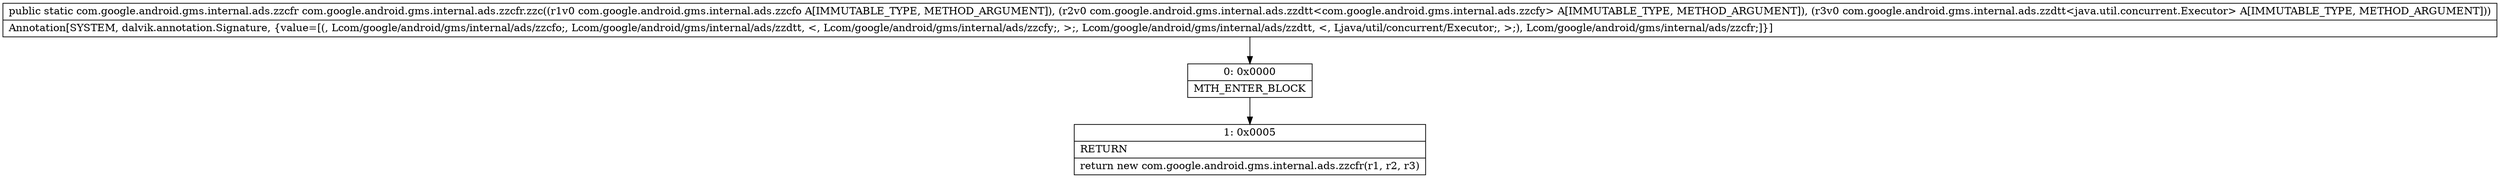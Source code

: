 digraph "CFG forcom.google.android.gms.internal.ads.zzcfr.zzc(Lcom\/google\/android\/gms\/internal\/ads\/zzcfo;Lcom\/google\/android\/gms\/internal\/ads\/zzdtt;Lcom\/google\/android\/gms\/internal\/ads\/zzdtt;)Lcom\/google\/android\/gms\/internal\/ads\/zzcfr;" {
Node_0 [shape=record,label="{0\:\ 0x0000|MTH_ENTER_BLOCK\l}"];
Node_1 [shape=record,label="{1\:\ 0x0005|RETURN\l|return new com.google.android.gms.internal.ads.zzcfr(r1, r2, r3)\l}"];
MethodNode[shape=record,label="{public static com.google.android.gms.internal.ads.zzcfr com.google.android.gms.internal.ads.zzcfr.zzc((r1v0 com.google.android.gms.internal.ads.zzcfo A[IMMUTABLE_TYPE, METHOD_ARGUMENT]), (r2v0 com.google.android.gms.internal.ads.zzdtt\<com.google.android.gms.internal.ads.zzcfy\> A[IMMUTABLE_TYPE, METHOD_ARGUMENT]), (r3v0 com.google.android.gms.internal.ads.zzdtt\<java.util.concurrent.Executor\> A[IMMUTABLE_TYPE, METHOD_ARGUMENT]))  | Annotation[SYSTEM, dalvik.annotation.Signature, \{value=[(, Lcom\/google\/android\/gms\/internal\/ads\/zzcfo;, Lcom\/google\/android\/gms\/internal\/ads\/zzdtt, \<, Lcom\/google\/android\/gms\/internal\/ads\/zzcfy;, \>;, Lcom\/google\/android\/gms\/internal\/ads\/zzdtt, \<, Ljava\/util\/concurrent\/Executor;, \>;), Lcom\/google\/android\/gms\/internal\/ads\/zzcfr;]\}]\l}"];
MethodNode -> Node_0;
Node_0 -> Node_1;
}

